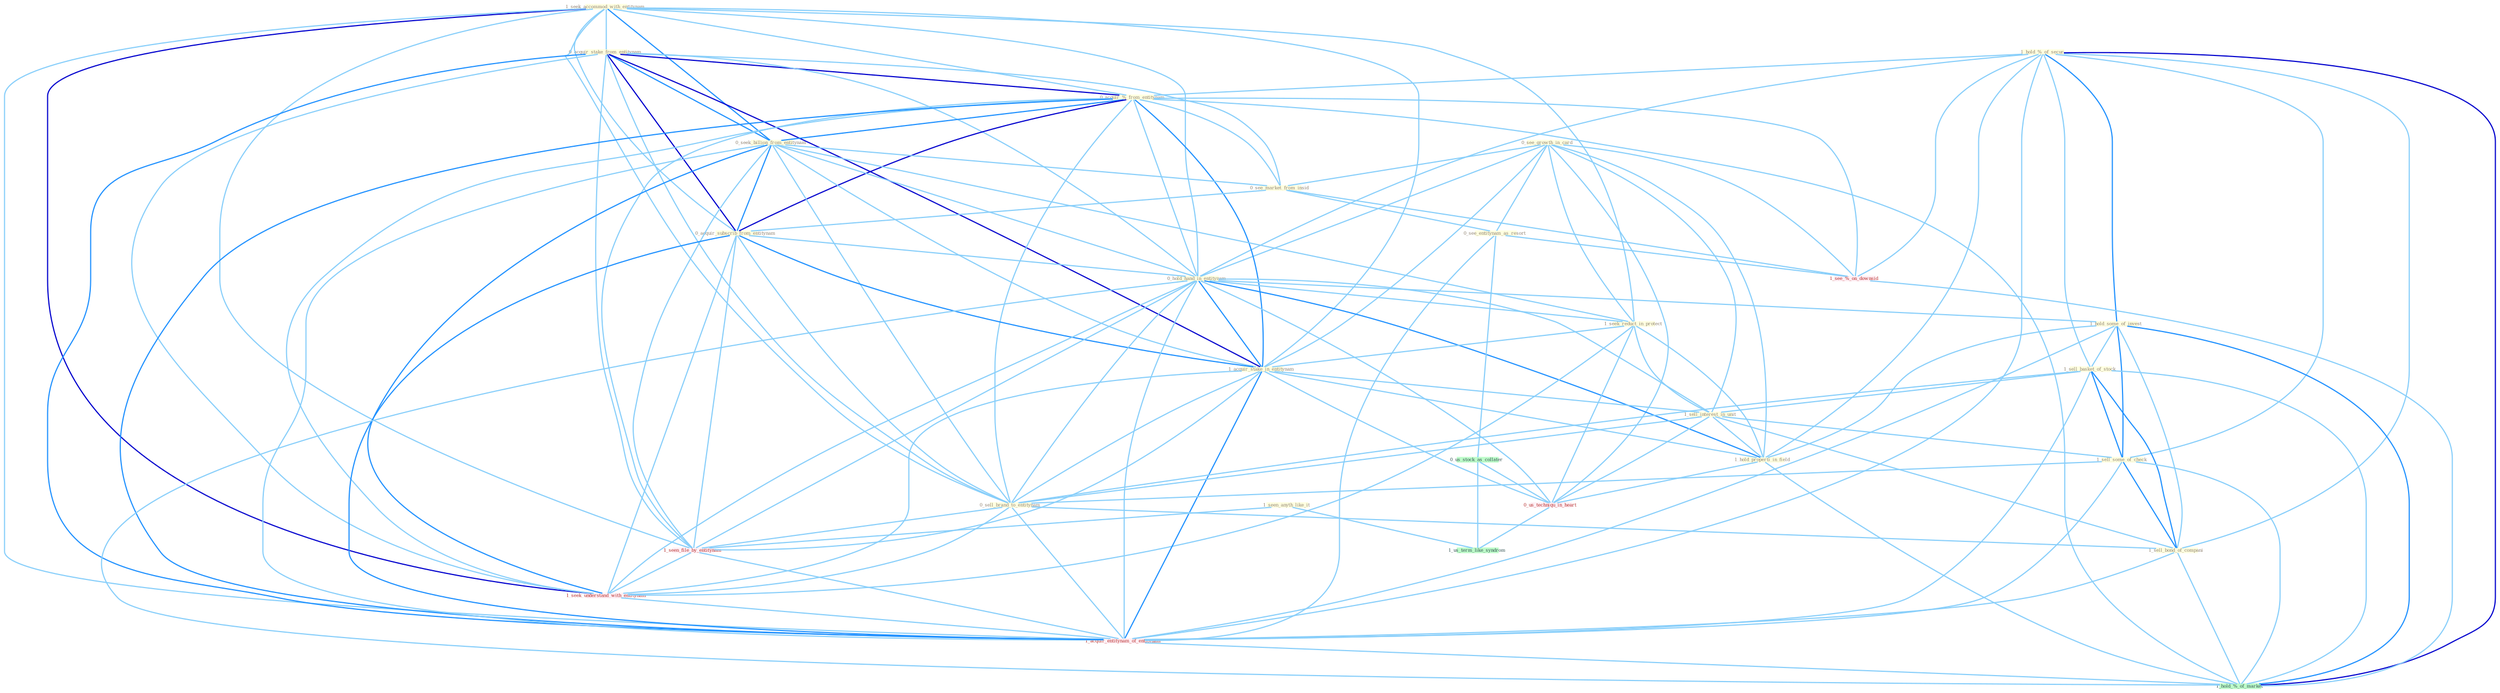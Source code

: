 Graph G{ 
    node
    [shape=polygon,style=filled,width=.5,height=.06,color="#BDFCC9",fixedsize=true,fontsize=4,
    fontcolor="#2f4f4f"];
    {node
    [color="#ffffe0", fontcolor="#8b7d6b"] "1_seek_accommod_with_entitynam " "1_hold_%_of_secur " "0_acquir_stake_from_entitynam " "0_see_growth_in_card " "0_acquir_%_from_entitynam " "0_seek_billion_from_entitynam " "0_see_market_from_insid " "0_acquir_subscrib_from_entitynam " "0_hold_hand_in_entitynam " "1_seek_reduct_in_protect " "1_hold_some_of_invest " "1_acquir_stake_in_entitynam " "1_sell_basket_of_stock " "1_sell_interest_in_unit " "1_hold_properti_in_field " "1_sell_some_of_check " "0_sell_brand_to_entitynam " "1_seen_anyth_like_it " "0_see_entitynam_as_resort " "1_sell_bond_of_compani "}
{node [color="#fff0f5", fontcolor="#b22222"] "1_seen_file_by_entitynam " "1_seek_understand_with_entitynam " "1_acquir_entitynam_of_entitynam " "0_us_techniqu_in_heart " "1_see_%_on_downsid "}
edge [color="#B0E2FF"];

	"1_seek_accommod_with_entitynam " -- "0_acquir_stake_from_entitynam " [w="1", color="#87cefa" ];
	"1_seek_accommod_with_entitynam " -- "0_acquir_%_from_entitynam " [w="1", color="#87cefa" ];
	"1_seek_accommod_with_entitynam " -- "0_seek_billion_from_entitynam " [w="2", color="#1e90ff" , len=0.8];
	"1_seek_accommod_with_entitynam " -- "0_acquir_subscrib_from_entitynam " [w="1", color="#87cefa" ];
	"1_seek_accommod_with_entitynam " -- "0_hold_hand_in_entitynam " [w="1", color="#87cefa" ];
	"1_seek_accommod_with_entitynam " -- "1_seek_reduct_in_protect " [w="1", color="#87cefa" ];
	"1_seek_accommod_with_entitynam " -- "1_acquir_stake_in_entitynam " [w="1", color="#87cefa" ];
	"1_seek_accommod_with_entitynam " -- "0_sell_brand_to_entitynam " [w="1", color="#87cefa" ];
	"1_seek_accommod_with_entitynam " -- "1_seen_file_by_entitynam " [w="1", color="#87cefa" ];
	"1_seek_accommod_with_entitynam " -- "1_seek_understand_with_entitynam " [w="3", color="#0000cd" , len=0.6];
	"1_seek_accommod_with_entitynam " -- "1_acquir_entitynam_of_entitynam " [w="1", color="#87cefa" ];
	"1_hold_%_of_secur " -- "0_acquir_%_from_entitynam " [w="1", color="#87cefa" ];
	"1_hold_%_of_secur " -- "0_hold_hand_in_entitynam " [w="1", color="#87cefa" ];
	"1_hold_%_of_secur " -- "1_hold_some_of_invest " [w="2", color="#1e90ff" , len=0.8];
	"1_hold_%_of_secur " -- "1_sell_basket_of_stock " [w="1", color="#87cefa" ];
	"1_hold_%_of_secur " -- "1_hold_properti_in_field " [w="1", color="#87cefa" ];
	"1_hold_%_of_secur " -- "1_sell_some_of_check " [w="1", color="#87cefa" ];
	"1_hold_%_of_secur " -- "1_sell_bond_of_compani " [w="1", color="#87cefa" ];
	"1_hold_%_of_secur " -- "1_acquir_entitynam_of_entitynam " [w="1", color="#87cefa" ];
	"1_hold_%_of_secur " -- "1_see_%_on_downsid " [w="1", color="#87cefa" ];
	"1_hold_%_of_secur " -- "1_hold_%_of_market " [w="3", color="#0000cd" , len=0.6];
	"0_acquir_stake_from_entitynam " -- "0_acquir_%_from_entitynam " [w="3", color="#0000cd" , len=0.6];
	"0_acquir_stake_from_entitynam " -- "0_seek_billion_from_entitynam " [w="2", color="#1e90ff" , len=0.8];
	"0_acquir_stake_from_entitynam " -- "0_see_market_from_insid " [w="1", color="#87cefa" ];
	"0_acquir_stake_from_entitynam " -- "0_acquir_subscrib_from_entitynam " [w="3", color="#0000cd" , len=0.6];
	"0_acquir_stake_from_entitynam " -- "0_hold_hand_in_entitynam " [w="1", color="#87cefa" ];
	"0_acquir_stake_from_entitynam " -- "1_acquir_stake_in_entitynam " [w="3", color="#0000cd" , len=0.6];
	"0_acquir_stake_from_entitynam " -- "0_sell_brand_to_entitynam " [w="1", color="#87cefa" ];
	"0_acquir_stake_from_entitynam " -- "1_seen_file_by_entitynam " [w="1", color="#87cefa" ];
	"0_acquir_stake_from_entitynam " -- "1_seek_understand_with_entitynam " [w="1", color="#87cefa" ];
	"0_acquir_stake_from_entitynam " -- "1_acquir_entitynam_of_entitynam " [w="2", color="#1e90ff" , len=0.8];
	"0_see_growth_in_card " -- "0_see_market_from_insid " [w="1", color="#87cefa" ];
	"0_see_growth_in_card " -- "0_hold_hand_in_entitynam " [w="1", color="#87cefa" ];
	"0_see_growth_in_card " -- "1_seek_reduct_in_protect " [w="1", color="#87cefa" ];
	"0_see_growth_in_card " -- "1_acquir_stake_in_entitynam " [w="1", color="#87cefa" ];
	"0_see_growth_in_card " -- "1_sell_interest_in_unit " [w="1", color="#87cefa" ];
	"0_see_growth_in_card " -- "1_hold_properti_in_field " [w="1", color="#87cefa" ];
	"0_see_growth_in_card " -- "0_see_entitynam_as_resort " [w="1", color="#87cefa" ];
	"0_see_growth_in_card " -- "0_us_techniqu_in_heart " [w="1", color="#87cefa" ];
	"0_see_growth_in_card " -- "1_see_%_on_downsid " [w="1", color="#87cefa" ];
	"0_acquir_%_from_entitynam " -- "0_seek_billion_from_entitynam " [w="2", color="#1e90ff" , len=0.8];
	"0_acquir_%_from_entitynam " -- "0_see_market_from_insid " [w="1", color="#87cefa" ];
	"0_acquir_%_from_entitynam " -- "0_acquir_subscrib_from_entitynam " [w="3", color="#0000cd" , len=0.6];
	"0_acquir_%_from_entitynam " -- "0_hold_hand_in_entitynam " [w="1", color="#87cefa" ];
	"0_acquir_%_from_entitynam " -- "1_acquir_stake_in_entitynam " [w="2", color="#1e90ff" , len=0.8];
	"0_acquir_%_from_entitynam " -- "0_sell_brand_to_entitynam " [w="1", color="#87cefa" ];
	"0_acquir_%_from_entitynam " -- "1_seen_file_by_entitynam " [w="1", color="#87cefa" ];
	"0_acquir_%_from_entitynam " -- "1_seek_understand_with_entitynam " [w="1", color="#87cefa" ];
	"0_acquir_%_from_entitynam " -- "1_acquir_entitynam_of_entitynam " [w="2", color="#1e90ff" , len=0.8];
	"0_acquir_%_from_entitynam " -- "1_see_%_on_downsid " [w="1", color="#87cefa" ];
	"0_acquir_%_from_entitynam " -- "1_hold_%_of_market " [w="1", color="#87cefa" ];
	"0_seek_billion_from_entitynam " -- "0_see_market_from_insid " [w="1", color="#87cefa" ];
	"0_seek_billion_from_entitynam " -- "0_acquir_subscrib_from_entitynam " [w="2", color="#1e90ff" , len=0.8];
	"0_seek_billion_from_entitynam " -- "0_hold_hand_in_entitynam " [w="1", color="#87cefa" ];
	"0_seek_billion_from_entitynam " -- "1_seek_reduct_in_protect " [w="1", color="#87cefa" ];
	"0_seek_billion_from_entitynam " -- "1_acquir_stake_in_entitynam " [w="1", color="#87cefa" ];
	"0_seek_billion_from_entitynam " -- "0_sell_brand_to_entitynam " [w="1", color="#87cefa" ];
	"0_seek_billion_from_entitynam " -- "1_seen_file_by_entitynam " [w="1", color="#87cefa" ];
	"0_seek_billion_from_entitynam " -- "1_seek_understand_with_entitynam " [w="2", color="#1e90ff" , len=0.8];
	"0_seek_billion_from_entitynam " -- "1_acquir_entitynam_of_entitynam " [w="1", color="#87cefa" ];
	"0_see_market_from_insid " -- "0_acquir_subscrib_from_entitynam " [w="1", color="#87cefa" ];
	"0_see_market_from_insid " -- "0_see_entitynam_as_resort " [w="1", color="#87cefa" ];
	"0_see_market_from_insid " -- "1_see_%_on_downsid " [w="1", color="#87cefa" ];
	"0_acquir_subscrib_from_entitynam " -- "0_hold_hand_in_entitynam " [w="1", color="#87cefa" ];
	"0_acquir_subscrib_from_entitynam " -- "1_acquir_stake_in_entitynam " [w="2", color="#1e90ff" , len=0.8];
	"0_acquir_subscrib_from_entitynam " -- "0_sell_brand_to_entitynam " [w="1", color="#87cefa" ];
	"0_acquir_subscrib_from_entitynam " -- "1_seen_file_by_entitynam " [w="1", color="#87cefa" ];
	"0_acquir_subscrib_from_entitynam " -- "1_seek_understand_with_entitynam " [w="1", color="#87cefa" ];
	"0_acquir_subscrib_from_entitynam " -- "1_acquir_entitynam_of_entitynam " [w="2", color="#1e90ff" , len=0.8];
	"0_hold_hand_in_entitynam " -- "1_seek_reduct_in_protect " [w="1", color="#87cefa" ];
	"0_hold_hand_in_entitynam " -- "1_hold_some_of_invest " [w="1", color="#87cefa" ];
	"0_hold_hand_in_entitynam " -- "1_acquir_stake_in_entitynam " [w="2", color="#1e90ff" , len=0.8];
	"0_hold_hand_in_entitynam " -- "1_sell_interest_in_unit " [w="1", color="#87cefa" ];
	"0_hold_hand_in_entitynam " -- "1_hold_properti_in_field " [w="2", color="#1e90ff" , len=0.8];
	"0_hold_hand_in_entitynam " -- "0_sell_brand_to_entitynam " [w="1", color="#87cefa" ];
	"0_hold_hand_in_entitynam " -- "1_seen_file_by_entitynam " [w="1", color="#87cefa" ];
	"0_hold_hand_in_entitynam " -- "1_seek_understand_with_entitynam " [w="1", color="#87cefa" ];
	"0_hold_hand_in_entitynam " -- "1_acquir_entitynam_of_entitynam " [w="1", color="#87cefa" ];
	"0_hold_hand_in_entitynam " -- "0_us_techniqu_in_heart " [w="1", color="#87cefa" ];
	"0_hold_hand_in_entitynam " -- "1_hold_%_of_market " [w="1", color="#87cefa" ];
	"1_seek_reduct_in_protect " -- "1_acquir_stake_in_entitynam " [w="1", color="#87cefa" ];
	"1_seek_reduct_in_protect " -- "1_sell_interest_in_unit " [w="1", color="#87cefa" ];
	"1_seek_reduct_in_protect " -- "1_hold_properti_in_field " [w="1", color="#87cefa" ];
	"1_seek_reduct_in_protect " -- "1_seek_understand_with_entitynam " [w="1", color="#87cefa" ];
	"1_seek_reduct_in_protect " -- "0_us_techniqu_in_heart " [w="1", color="#87cefa" ];
	"1_hold_some_of_invest " -- "1_sell_basket_of_stock " [w="1", color="#87cefa" ];
	"1_hold_some_of_invest " -- "1_hold_properti_in_field " [w="1", color="#87cefa" ];
	"1_hold_some_of_invest " -- "1_sell_some_of_check " [w="2", color="#1e90ff" , len=0.8];
	"1_hold_some_of_invest " -- "1_sell_bond_of_compani " [w="1", color="#87cefa" ];
	"1_hold_some_of_invest " -- "1_acquir_entitynam_of_entitynam " [w="1", color="#87cefa" ];
	"1_hold_some_of_invest " -- "1_hold_%_of_market " [w="2", color="#1e90ff" , len=0.8];
	"1_acquir_stake_in_entitynam " -- "1_sell_interest_in_unit " [w="1", color="#87cefa" ];
	"1_acquir_stake_in_entitynam " -- "1_hold_properti_in_field " [w="1", color="#87cefa" ];
	"1_acquir_stake_in_entitynam " -- "0_sell_brand_to_entitynam " [w="1", color="#87cefa" ];
	"1_acquir_stake_in_entitynam " -- "1_seen_file_by_entitynam " [w="1", color="#87cefa" ];
	"1_acquir_stake_in_entitynam " -- "1_seek_understand_with_entitynam " [w="1", color="#87cefa" ];
	"1_acquir_stake_in_entitynam " -- "1_acquir_entitynam_of_entitynam " [w="2", color="#1e90ff" , len=0.8];
	"1_acquir_stake_in_entitynam " -- "0_us_techniqu_in_heart " [w="1", color="#87cefa" ];
	"1_sell_basket_of_stock " -- "1_sell_interest_in_unit " [w="1", color="#87cefa" ];
	"1_sell_basket_of_stock " -- "1_sell_some_of_check " [w="2", color="#1e90ff" , len=0.8];
	"1_sell_basket_of_stock " -- "0_sell_brand_to_entitynam " [w="1", color="#87cefa" ];
	"1_sell_basket_of_stock " -- "1_sell_bond_of_compani " [w="2", color="#1e90ff" , len=0.8];
	"1_sell_basket_of_stock " -- "1_acquir_entitynam_of_entitynam " [w="1", color="#87cefa" ];
	"1_sell_basket_of_stock " -- "1_hold_%_of_market " [w="1", color="#87cefa" ];
	"1_sell_interest_in_unit " -- "1_hold_properti_in_field " [w="1", color="#87cefa" ];
	"1_sell_interest_in_unit " -- "1_sell_some_of_check " [w="1", color="#87cefa" ];
	"1_sell_interest_in_unit " -- "0_sell_brand_to_entitynam " [w="1", color="#87cefa" ];
	"1_sell_interest_in_unit " -- "1_sell_bond_of_compani " [w="1", color="#87cefa" ];
	"1_sell_interest_in_unit " -- "0_us_techniqu_in_heart " [w="1", color="#87cefa" ];
	"1_hold_properti_in_field " -- "0_us_techniqu_in_heart " [w="1", color="#87cefa" ];
	"1_hold_properti_in_field " -- "1_hold_%_of_market " [w="1", color="#87cefa" ];
	"1_sell_some_of_check " -- "0_sell_brand_to_entitynam " [w="1", color="#87cefa" ];
	"1_sell_some_of_check " -- "1_sell_bond_of_compani " [w="2", color="#1e90ff" , len=0.8];
	"1_sell_some_of_check " -- "1_acquir_entitynam_of_entitynam " [w="1", color="#87cefa" ];
	"1_sell_some_of_check " -- "1_hold_%_of_market " [w="1", color="#87cefa" ];
	"0_sell_brand_to_entitynam " -- "1_sell_bond_of_compani " [w="1", color="#87cefa" ];
	"0_sell_brand_to_entitynam " -- "1_seen_file_by_entitynam " [w="1", color="#87cefa" ];
	"0_sell_brand_to_entitynam " -- "1_seek_understand_with_entitynam " [w="1", color="#87cefa" ];
	"0_sell_brand_to_entitynam " -- "1_acquir_entitynam_of_entitynam " [w="1", color="#87cefa" ];
	"1_seen_anyth_like_it " -- "1_seen_file_by_entitynam " [w="1", color="#87cefa" ];
	"1_seen_anyth_like_it " -- "1_us_term_like_syndrom " [w="1", color="#87cefa" ];
	"0_see_entitynam_as_resort " -- "0_us_stock_as_collater " [w="1", color="#87cefa" ];
	"0_see_entitynam_as_resort " -- "1_acquir_entitynam_of_entitynam " [w="1", color="#87cefa" ];
	"0_see_entitynam_as_resort " -- "1_see_%_on_downsid " [w="1", color="#87cefa" ];
	"1_sell_bond_of_compani " -- "1_acquir_entitynam_of_entitynam " [w="1", color="#87cefa" ];
	"1_sell_bond_of_compani " -- "1_hold_%_of_market " [w="1", color="#87cefa" ];
	"1_seen_file_by_entitynam " -- "1_seek_understand_with_entitynam " [w="1", color="#87cefa" ];
	"1_seen_file_by_entitynam " -- "1_acquir_entitynam_of_entitynam " [w="1", color="#87cefa" ];
	"0_us_stock_as_collater " -- "0_us_techniqu_in_heart " [w="1", color="#87cefa" ];
	"0_us_stock_as_collater " -- "1_us_term_like_syndrom " [w="1", color="#87cefa" ];
	"1_seek_understand_with_entitynam " -- "1_acquir_entitynam_of_entitynam " [w="1", color="#87cefa" ];
	"1_acquir_entitynam_of_entitynam " -- "1_hold_%_of_market " [w="1", color="#87cefa" ];
	"0_us_techniqu_in_heart " -- "1_us_term_like_syndrom " [w="1", color="#87cefa" ];
	"1_see_%_on_downsid " -- "1_hold_%_of_market " [w="1", color="#87cefa" ];
}